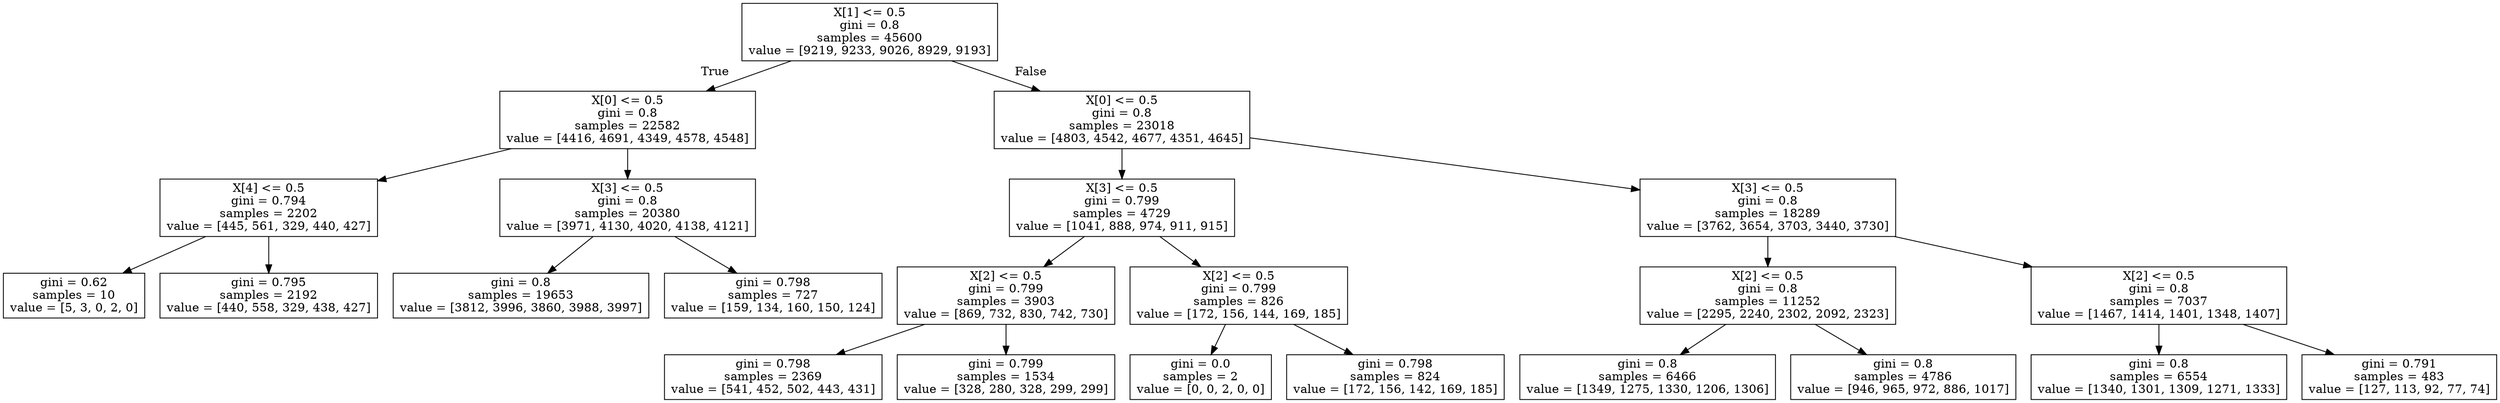 digraph Tree {
node [shape=box] ;
0 [label="X[1] <= 0.5\ngini = 0.8\nsamples = 45600\nvalue = [9219, 9233, 9026, 8929, 9193]"] ;
1 [label="X[0] <= 0.5\ngini = 0.8\nsamples = 22582\nvalue = [4416, 4691, 4349, 4578, 4548]"] ;
0 -> 1 [labeldistance=2.5, labelangle=45, headlabel="True"] ;
2 [label="X[4] <= 0.5\ngini = 0.794\nsamples = 2202\nvalue = [445, 561, 329, 440, 427]"] ;
1 -> 2 ;
3 [label="gini = 0.62\nsamples = 10\nvalue = [5, 3, 0, 2, 0]"] ;
2 -> 3 ;
4 [label="gini = 0.795\nsamples = 2192\nvalue = [440, 558, 329, 438, 427]"] ;
2 -> 4 ;
5 [label="X[3] <= 0.5\ngini = 0.8\nsamples = 20380\nvalue = [3971, 4130, 4020, 4138, 4121]"] ;
1 -> 5 ;
6 [label="gini = 0.8\nsamples = 19653\nvalue = [3812, 3996, 3860, 3988, 3997]"] ;
5 -> 6 ;
7 [label="gini = 0.798\nsamples = 727\nvalue = [159, 134, 160, 150, 124]"] ;
5 -> 7 ;
8 [label="X[0] <= 0.5\ngini = 0.8\nsamples = 23018\nvalue = [4803, 4542, 4677, 4351, 4645]"] ;
0 -> 8 [labeldistance=2.5, labelangle=-45, headlabel="False"] ;
9 [label="X[3] <= 0.5\ngini = 0.799\nsamples = 4729\nvalue = [1041, 888, 974, 911, 915]"] ;
8 -> 9 ;
10 [label="X[2] <= 0.5\ngini = 0.799\nsamples = 3903\nvalue = [869, 732, 830, 742, 730]"] ;
9 -> 10 ;
11 [label="gini = 0.798\nsamples = 2369\nvalue = [541, 452, 502, 443, 431]"] ;
10 -> 11 ;
12 [label="gini = 0.799\nsamples = 1534\nvalue = [328, 280, 328, 299, 299]"] ;
10 -> 12 ;
13 [label="X[2] <= 0.5\ngini = 0.799\nsamples = 826\nvalue = [172, 156, 144, 169, 185]"] ;
9 -> 13 ;
14 [label="gini = 0.0\nsamples = 2\nvalue = [0, 0, 2, 0, 0]"] ;
13 -> 14 ;
15 [label="gini = 0.798\nsamples = 824\nvalue = [172, 156, 142, 169, 185]"] ;
13 -> 15 ;
16 [label="X[3] <= 0.5\ngini = 0.8\nsamples = 18289\nvalue = [3762, 3654, 3703, 3440, 3730]"] ;
8 -> 16 ;
17 [label="X[2] <= 0.5\ngini = 0.8\nsamples = 11252\nvalue = [2295, 2240, 2302, 2092, 2323]"] ;
16 -> 17 ;
18 [label="gini = 0.8\nsamples = 6466\nvalue = [1349, 1275, 1330, 1206, 1306]"] ;
17 -> 18 ;
19 [label="gini = 0.8\nsamples = 4786\nvalue = [946, 965, 972, 886, 1017]"] ;
17 -> 19 ;
20 [label="X[2] <= 0.5\ngini = 0.8\nsamples = 7037\nvalue = [1467, 1414, 1401, 1348, 1407]"] ;
16 -> 20 ;
21 [label="gini = 0.8\nsamples = 6554\nvalue = [1340, 1301, 1309, 1271, 1333]"] ;
20 -> 21 ;
22 [label="gini = 0.791\nsamples = 483\nvalue = [127, 113, 92, 77, 74]"] ;
20 -> 22 ;
}